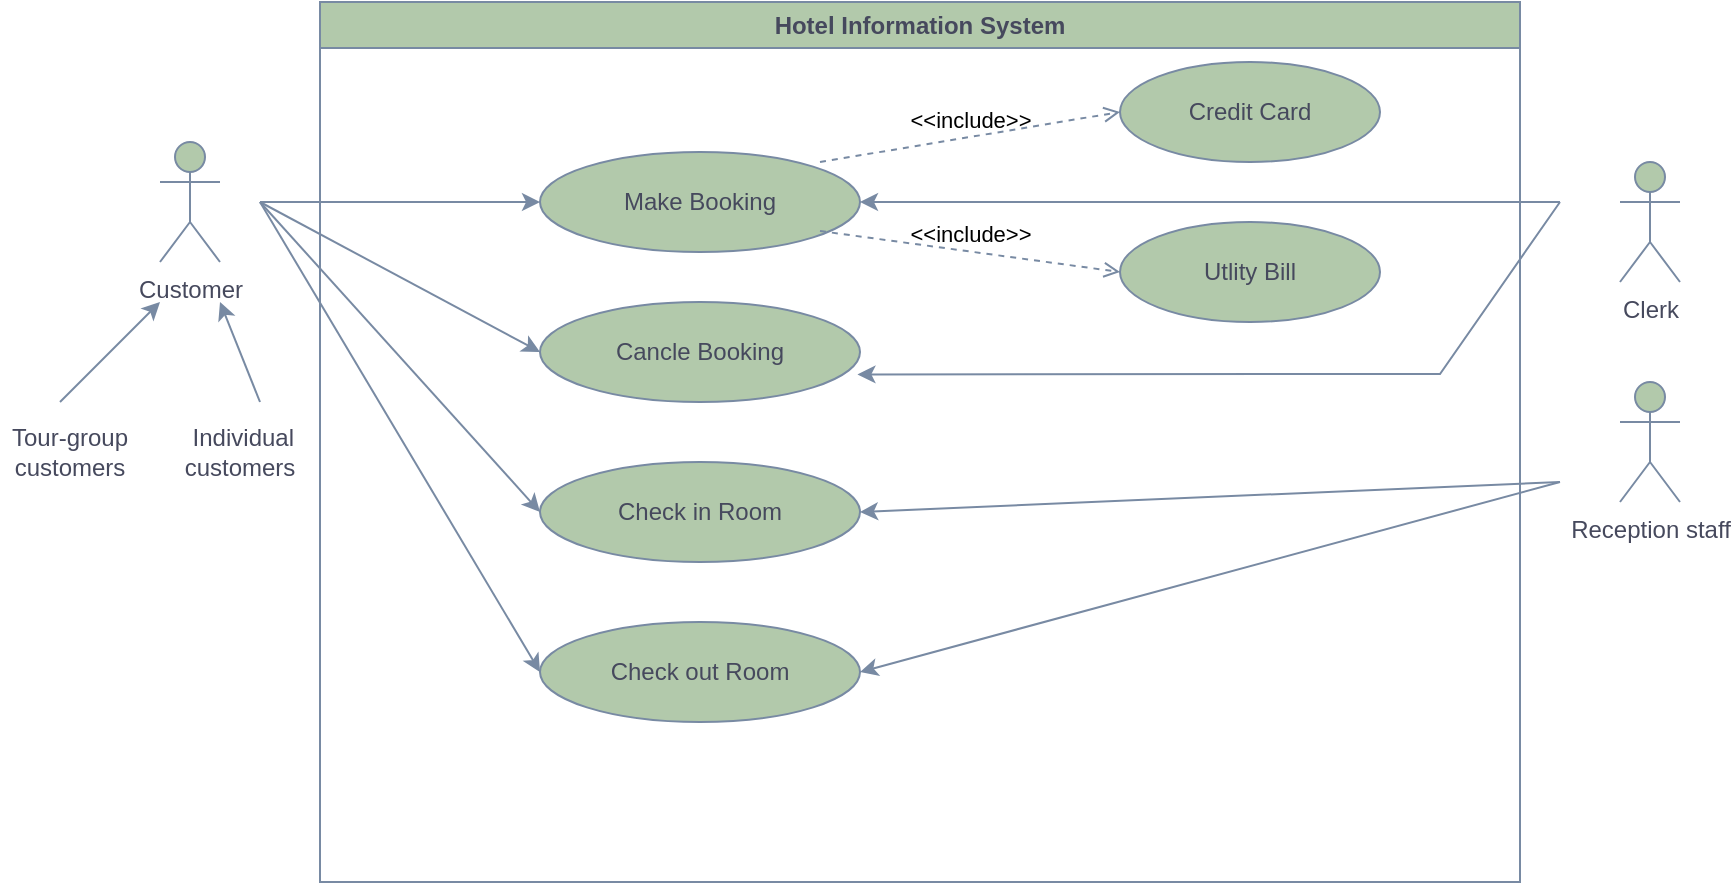 <mxfile version="23.1.5" type="device">
  <diagram id="C5RBs43oDa-KdzZeNtuy" name="Page-1">
    <mxGraphModel dx="1036" dy="606" grid="1" gridSize="10" guides="1" tooltips="1" connect="1" arrows="1" fold="1" page="1" pageScale="1" pageWidth="827" pageHeight="1169" math="0" shadow="0">
      <root>
        <mxCell id="WIyWlLk6GJQsqaUBKTNV-0" />
        <mxCell id="WIyWlLk6GJQsqaUBKTNV-1" parent="WIyWlLk6GJQsqaUBKTNV-0" />
        <mxCell id="zZMvMhfQDuWm3sGl-yic-0" value="Hotel Information System" style="swimlane;whiteSpace=wrap;html=1;labelBackgroundColor=none;fillColor=#B2C9AB;strokeColor=#788AA3;fontColor=#46495D;" parent="WIyWlLk6GJQsqaUBKTNV-1" vertex="1">
          <mxGeometry x="280" y="200" width="600" height="440" as="geometry" />
        </mxCell>
        <mxCell id="zZMvMhfQDuWm3sGl-yic-4" value="Make Booking" style="ellipse;whiteSpace=wrap;html=1;labelBackgroundColor=none;fillColor=#B2C9AB;strokeColor=#788AA3;fontColor=#46495D;" parent="zZMvMhfQDuWm3sGl-yic-0" vertex="1">
          <mxGeometry x="110" y="75" width="160" height="50" as="geometry" />
        </mxCell>
        <mxCell id="zZMvMhfQDuWm3sGl-yic-5" value="Cancle Booking" style="ellipse;whiteSpace=wrap;html=1;labelBackgroundColor=none;fillColor=#B2C9AB;strokeColor=#788AA3;fontColor=#46495D;" parent="zZMvMhfQDuWm3sGl-yic-0" vertex="1">
          <mxGeometry x="110" y="150" width="160" height="50" as="geometry" />
        </mxCell>
        <mxCell id="zZMvMhfQDuWm3sGl-yic-6" value="Check in Room" style="ellipse;whiteSpace=wrap;html=1;labelBackgroundColor=none;fillColor=#B2C9AB;strokeColor=#788AA3;fontColor=#46495D;" parent="zZMvMhfQDuWm3sGl-yic-0" vertex="1">
          <mxGeometry x="110" y="230" width="160" height="50" as="geometry" />
        </mxCell>
        <mxCell id="zZMvMhfQDuWm3sGl-yic-7" value="Check out Room" style="ellipse;whiteSpace=wrap;html=1;labelBackgroundColor=none;fillColor=#B2C9AB;strokeColor=#788AA3;fontColor=#46495D;" parent="zZMvMhfQDuWm3sGl-yic-0" vertex="1">
          <mxGeometry x="110" y="310" width="160" height="50" as="geometry" />
        </mxCell>
        <mxCell id="zZMvMhfQDuWm3sGl-yic-9" value="&amp;lt;&amp;lt;include&amp;gt;&amp;gt;" style="html=1;verticalAlign=bottom;labelBackgroundColor=none;endArrow=open;endFill=0;dashed=1;rounded=0;exitX=0;exitY=0.5;exitDx=0;exitDy=0;entryX=0;entryY=0.5;entryDx=0;entryDy=0;strokeColor=#788AA3;fontColor=default;" parent="zZMvMhfQDuWm3sGl-yic-0" edge="1" target="zZMvMhfQDuWm3sGl-yic-10">
          <mxGeometry width="160" relative="1" as="geometry">
            <mxPoint x="250" y="80" as="sourcePoint" />
            <mxPoint x="410" y="80" as="targetPoint" />
          </mxGeometry>
        </mxCell>
        <mxCell id="zZMvMhfQDuWm3sGl-yic-10" value="Credit Card" style="ellipse;whiteSpace=wrap;html=1;labelBackgroundColor=none;fillColor=#B2C9AB;strokeColor=#788AA3;fontColor=#46495D;" parent="zZMvMhfQDuWm3sGl-yic-0" vertex="1">
          <mxGeometry x="400" y="30" width="130" height="50" as="geometry" />
        </mxCell>
        <mxCell id="zZMvMhfQDuWm3sGl-yic-11" value="Utlity Bill" style="ellipse;whiteSpace=wrap;html=1;labelBackgroundColor=none;fillColor=#B2C9AB;strokeColor=#788AA3;fontColor=#46495D;" parent="zZMvMhfQDuWm3sGl-yic-0" vertex="1">
          <mxGeometry x="400" y="110" width="130" height="50" as="geometry" />
        </mxCell>
        <mxCell id="zZMvMhfQDuWm3sGl-yic-12" value="&amp;lt;&amp;lt;include&amp;gt;&amp;gt;" style="html=1;verticalAlign=bottom;labelBackgroundColor=none;endArrow=open;endFill=0;dashed=1;rounded=0;exitX=0;exitY=0.5;exitDx=0;exitDy=0;entryX=0;entryY=0.5;entryDx=0;entryDy=0;strokeColor=#788AA3;fontColor=default;" parent="zZMvMhfQDuWm3sGl-yic-0" edge="1" target="zZMvMhfQDuWm3sGl-yic-11">
          <mxGeometry width="160" relative="1" as="geometry">
            <mxPoint x="250" y="114.5" as="sourcePoint" />
            <mxPoint x="410" y="114.5" as="targetPoint" />
          </mxGeometry>
        </mxCell>
        <mxCell id="zZMvMhfQDuWm3sGl-yic-1" value="Clerk" style="shape=umlActor;verticalLabelPosition=bottom;verticalAlign=top;html=1;outlineConnect=0;labelBackgroundColor=none;fillColor=#B2C9AB;strokeColor=#788AA3;fontColor=#46495D;" parent="WIyWlLk6GJQsqaUBKTNV-1" vertex="1">
          <mxGeometry x="930" y="280" width="30" height="60" as="geometry" />
        </mxCell>
        <mxCell id="zZMvMhfQDuWm3sGl-yic-2" value="Customer" style="shape=umlActor;verticalLabelPosition=bottom;verticalAlign=top;html=1;outlineConnect=0;labelBackgroundColor=none;fillColor=#B2C9AB;strokeColor=#788AA3;fontColor=#46495D;" parent="WIyWlLk6GJQsqaUBKTNV-1" vertex="1">
          <mxGeometry x="200" y="270" width="30" height="60" as="geometry" />
        </mxCell>
        <mxCell id="zZMvMhfQDuWm3sGl-yic-3" value="Reception staff" style="shape=umlActor;verticalLabelPosition=bottom;verticalAlign=top;html=1;outlineConnect=0;labelBackgroundColor=none;fillColor=#B2C9AB;strokeColor=#788AA3;fontColor=#46495D;" parent="WIyWlLk6GJQsqaUBKTNV-1" vertex="1">
          <mxGeometry x="930" y="390" width="30" height="60" as="geometry" />
        </mxCell>
        <mxCell id="zZMvMhfQDuWm3sGl-yic-13" value="" style="endArrow=classic;html=1;rounded=0;entryX=0;entryY=0.5;entryDx=0;entryDy=0;labelBackgroundColor=none;strokeColor=#788AA3;fontColor=default;" parent="WIyWlLk6GJQsqaUBKTNV-1" target="zZMvMhfQDuWm3sGl-yic-4" edge="1">
          <mxGeometry width="50" height="50" relative="1" as="geometry">
            <mxPoint x="250" y="300" as="sourcePoint" />
            <mxPoint x="690" y="420" as="targetPoint" />
          </mxGeometry>
        </mxCell>
        <mxCell id="zZMvMhfQDuWm3sGl-yic-14" value="" style="endArrow=classic;html=1;rounded=0;entryX=0;entryY=0.5;entryDx=0;entryDy=0;labelBackgroundColor=none;strokeColor=#788AA3;fontColor=default;" parent="WIyWlLk6GJQsqaUBKTNV-1" target="zZMvMhfQDuWm3sGl-yic-5" edge="1">
          <mxGeometry width="50" height="50" relative="1" as="geometry">
            <mxPoint x="250" y="300" as="sourcePoint" />
            <mxPoint x="400" y="310" as="targetPoint" />
          </mxGeometry>
        </mxCell>
        <mxCell id="zZMvMhfQDuWm3sGl-yic-15" value="" style="endArrow=classic;html=1;rounded=0;entryX=0;entryY=0.5;entryDx=0;entryDy=0;labelBackgroundColor=none;strokeColor=#788AA3;fontColor=default;" parent="WIyWlLk6GJQsqaUBKTNV-1" target="zZMvMhfQDuWm3sGl-yic-6" edge="1">
          <mxGeometry width="50" height="50" relative="1" as="geometry">
            <mxPoint x="250" y="300" as="sourcePoint" />
            <mxPoint x="410" y="320" as="targetPoint" />
          </mxGeometry>
        </mxCell>
        <mxCell id="zZMvMhfQDuWm3sGl-yic-25" value="" style="endArrow=classic;html=1;rounded=0;entryX=0;entryY=0.5;entryDx=0;entryDy=0;labelBackgroundColor=none;strokeColor=#788AA3;fontColor=default;" parent="WIyWlLk6GJQsqaUBKTNV-1" target="zZMvMhfQDuWm3sGl-yic-7" edge="1">
          <mxGeometry width="50" height="50" relative="1" as="geometry">
            <mxPoint x="250" y="300" as="sourcePoint" />
            <mxPoint x="400" y="465" as="targetPoint" />
          </mxGeometry>
        </mxCell>
        <mxCell id="zZMvMhfQDuWm3sGl-yic-26" value="" style="endArrow=classic;html=1;rounded=0;entryX=1;entryY=0.5;entryDx=0;entryDy=0;labelBackgroundColor=none;strokeColor=#788AA3;fontColor=default;" parent="WIyWlLk6GJQsqaUBKTNV-1" target="zZMvMhfQDuWm3sGl-yic-4" edge="1">
          <mxGeometry width="50" height="50" relative="1" as="geometry">
            <mxPoint x="900" y="300" as="sourcePoint" />
            <mxPoint x="660" y="370" as="targetPoint" />
          </mxGeometry>
        </mxCell>
        <mxCell id="zZMvMhfQDuWm3sGl-yic-27" value="" style="endArrow=classic;html=1;rounded=0;entryX=0.992;entryY=0.724;entryDx=0;entryDy=0;entryPerimeter=0;labelBackgroundColor=none;strokeColor=#788AA3;fontColor=default;" parent="WIyWlLk6GJQsqaUBKTNV-1" target="zZMvMhfQDuWm3sGl-yic-5" edge="1">
          <mxGeometry width="50" height="50" relative="1" as="geometry">
            <mxPoint x="900" y="300" as="sourcePoint" />
            <mxPoint x="690" y="420" as="targetPoint" />
            <Array as="points">
              <mxPoint x="840" y="386" />
            </Array>
          </mxGeometry>
        </mxCell>
        <mxCell id="zZMvMhfQDuWm3sGl-yic-28" value="" style="endArrow=classic;html=1;rounded=0;entryX=1;entryY=0.5;entryDx=0;entryDy=0;labelBackgroundColor=none;strokeColor=#788AA3;fontColor=default;" parent="WIyWlLk6GJQsqaUBKTNV-1" target="zZMvMhfQDuWm3sGl-yic-6" edge="1">
          <mxGeometry width="50" height="50" relative="1" as="geometry">
            <mxPoint x="900" y="440" as="sourcePoint" />
            <mxPoint x="690" y="420" as="targetPoint" />
          </mxGeometry>
        </mxCell>
        <mxCell id="zZMvMhfQDuWm3sGl-yic-29" value="" style="endArrow=classic;html=1;rounded=0;entryX=1;entryY=0.5;entryDx=0;entryDy=0;labelBackgroundColor=none;strokeColor=#788AA3;fontColor=default;" parent="WIyWlLk6GJQsqaUBKTNV-1" target="zZMvMhfQDuWm3sGl-yic-7" edge="1">
          <mxGeometry width="50" height="50" relative="1" as="geometry">
            <mxPoint x="900" y="440" as="sourcePoint" />
            <mxPoint x="690" y="420" as="targetPoint" />
          </mxGeometry>
        </mxCell>
        <mxCell id="XjqwbMs-gY6_hrSow3O9-0" value="" style="endArrow=classic;html=1;rounded=0;labelBackgroundColor=none;strokeColor=#788AA3;fontColor=default;" parent="WIyWlLk6GJQsqaUBKTNV-1" edge="1">
          <mxGeometry width="50" height="50" relative="1" as="geometry">
            <mxPoint x="150" y="400" as="sourcePoint" />
            <mxPoint x="200" y="350" as="targetPoint" />
          </mxGeometry>
        </mxCell>
        <mxCell id="XjqwbMs-gY6_hrSow3O9-1" value="" style="endArrow=classic;html=1;rounded=0;labelBackgroundColor=none;strokeColor=#788AA3;fontColor=default;" parent="WIyWlLk6GJQsqaUBKTNV-1" edge="1">
          <mxGeometry width="50" height="50" relative="1" as="geometry">
            <mxPoint x="250" y="400" as="sourcePoint" />
            <mxPoint x="230" y="350" as="targetPoint" />
          </mxGeometry>
        </mxCell>
        <mxCell id="XjqwbMs-gY6_hrSow3O9-3" value="Tour-group customers" style="text;html=1;align=center;verticalAlign=middle;whiteSpace=wrap;rounded=0;labelBackgroundColor=none;fontColor=#46495D;" parent="WIyWlLk6GJQsqaUBKTNV-1" vertex="1">
          <mxGeometry x="120" y="400" width="70" height="50" as="geometry" />
        </mxCell>
        <mxCell id="XjqwbMs-gY6_hrSow3O9-4" value="&amp;nbsp;Individual customers" style="text;html=1;align=center;verticalAlign=middle;whiteSpace=wrap;rounded=0;labelBackgroundColor=none;fontColor=#46495D;" parent="WIyWlLk6GJQsqaUBKTNV-1" vertex="1">
          <mxGeometry x="210" y="410" width="60" height="30" as="geometry" />
        </mxCell>
      </root>
    </mxGraphModel>
  </diagram>
</mxfile>
